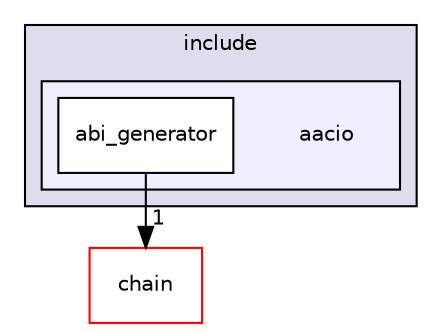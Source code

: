 digraph "libraries/abi_generator/include/aacio" {
  compound=true
  node [ fontsize="10", fontname="Helvetica"];
  edge [ labelfontsize="10", labelfontname="Helvetica"];
  subgraph clusterdir_756db3df2ecbf69b2ba7f6ce1423abcd {
    graph [ bgcolor="#ddddee", pencolor="black", label="include" fontname="Helvetica", fontsize="10", URL="dir_756db3df2ecbf69b2ba7f6ce1423abcd.html"]
  subgraph clusterdir_318b9042fac24a5545b50911d55af9bd {
    graph [ bgcolor="#eeeeff", pencolor="black", label="" URL="dir_318b9042fac24a5545b50911d55af9bd.html"];
    dir_318b9042fac24a5545b50911d55af9bd [shape=plaintext label="aacio"];
    dir_73e21aa6c6afe508ca5ee4069513dc83 [shape=box label="abi_generator" color="black" fillcolor="white" style="filled" URL="dir_73e21aa6c6afe508ca5ee4069513dc83.html"];
  }
  }
  dir_94df585d4e205d65756e56c0817a7014 [shape=box label="chain" fillcolor="white" style="filled" color="red" URL="dir_94df585d4e205d65756e56c0817a7014.html"];
  dir_73e21aa6c6afe508ca5ee4069513dc83->dir_94df585d4e205d65756e56c0817a7014 [headlabel="1", labeldistance=1.5 headhref="dir_001679_000005.html"];
}
